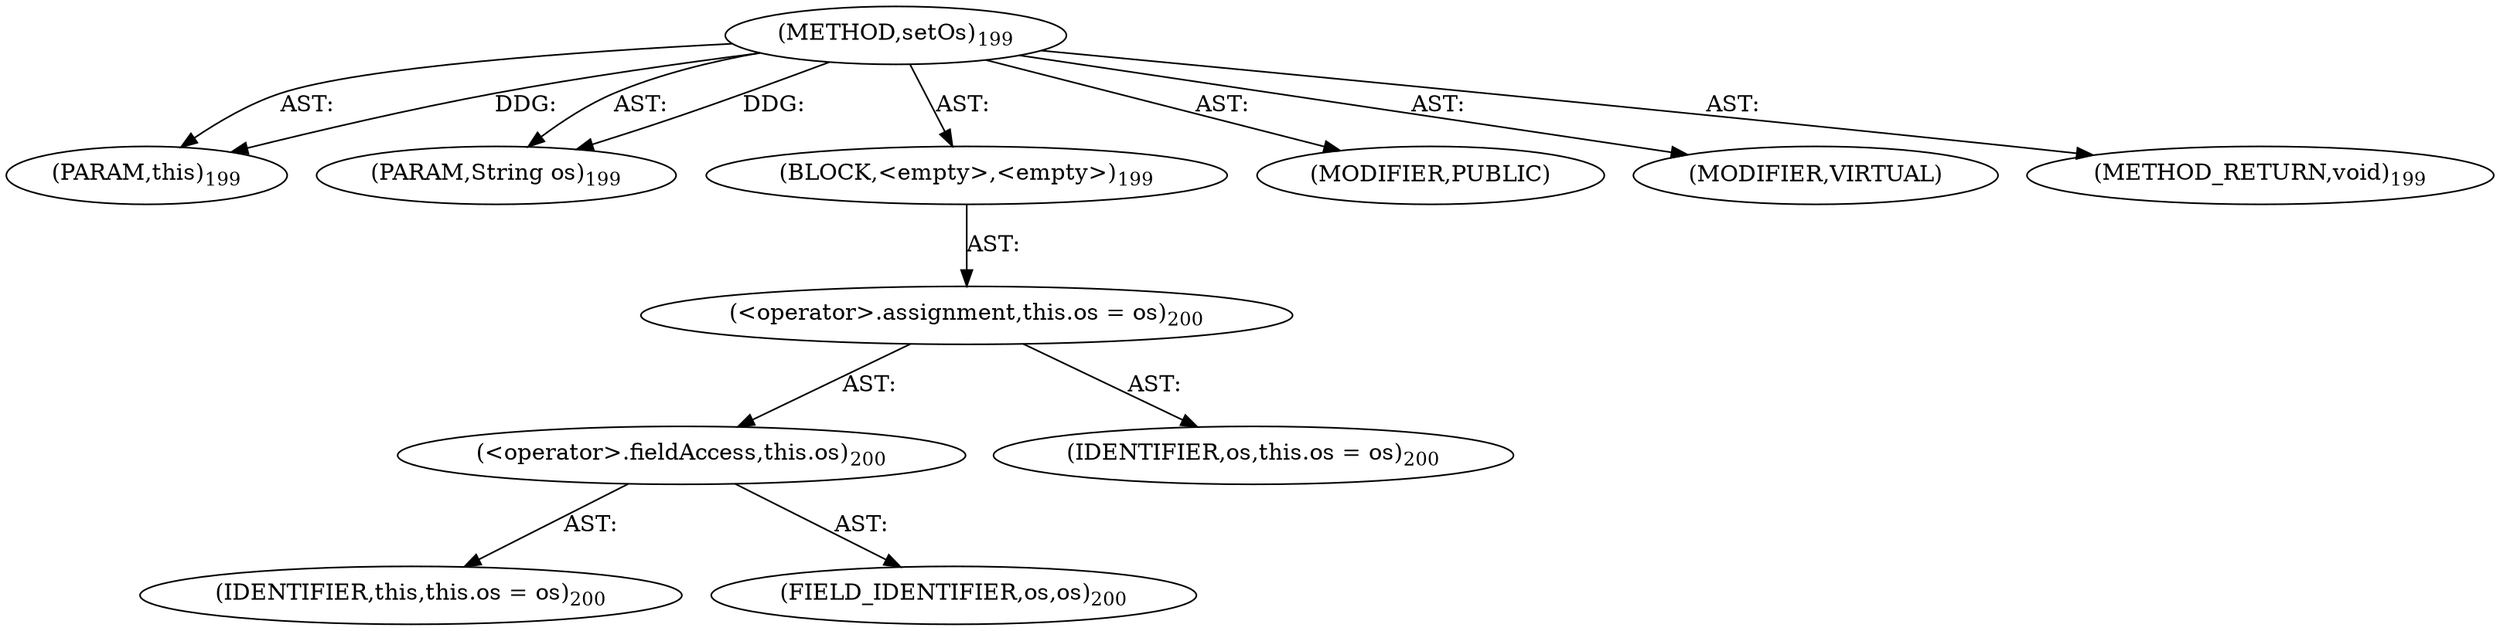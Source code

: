 digraph "setOs" {  
"111669149700" [label = <(METHOD,setOs)<SUB>199</SUB>> ]
"115964116995" [label = <(PARAM,this)<SUB>199</SUB>> ]
"115964117006" [label = <(PARAM,String os)<SUB>199</SUB>> ]
"25769803801" [label = <(BLOCK,&lt;empty&gt;,&lt;empty&gt;)<SUB>199</SUB>> ]
"30064771226" [label = <(&lt;operator&gt;.assignment,this.os = os)<SUB>200</SUB>> ]
"30064771227" [label = <(&lt;operator&gt;.fieldAccess,this.os)<SUB>200</SUB>> ]
"68719476755" [label = <(IDENTIFIER,this,this.os = os)<SUB>200</SUB>> ]
"55834574877" [label = <(FIELD_IDENTIFIER,os,os)<SUB>200</SUB>> ]
"68719476856" [label = <(IDENTIFIER,os,this.os = os)<SUB>200</SUB>> ]
"133143986190" [label = <(MODIFIER,PUBLIC)> ]
"133143986191" [label = <(MODIFIER,VIRTUAL)> ]
"128849018884" [label = <(METHOD_RETURN,void)<SUB>199</SUB>> ]
  "111669149700" -> "115964116995"  [ label = "AST: "] 
  "111669149700" -> "115964117006"  [ label = "AST: "] 
  "111669149700" -> "25769803801"  [ label = "AST: "] 
  "111669149700" -> "133143986190"  [ label = "AST: "] 
  "111669149700" -> "133143986191"  [ label = "AST: "] 
  "111669149700" -> "128849018884"  [ label = "AST: "] 
  "25769803801" -> "30064771226"  [ label = "AST: "] 
  "30064771226" -> "30064771227"  [ label = "AST: "] 
  "30064771226" -> "68719476856"  [ label = "AST: "] 
  "30064771227" -> "68719476755"  [ label = "AST: "] 
  "30064771227" -> "55834574877"  [ label = "AST: "] 
  "111669149700" -> "115964116995"  [ label = "DDG: "] 
  "111669149700" -> "115964117006"  [ label = "DDG: "] 
}
